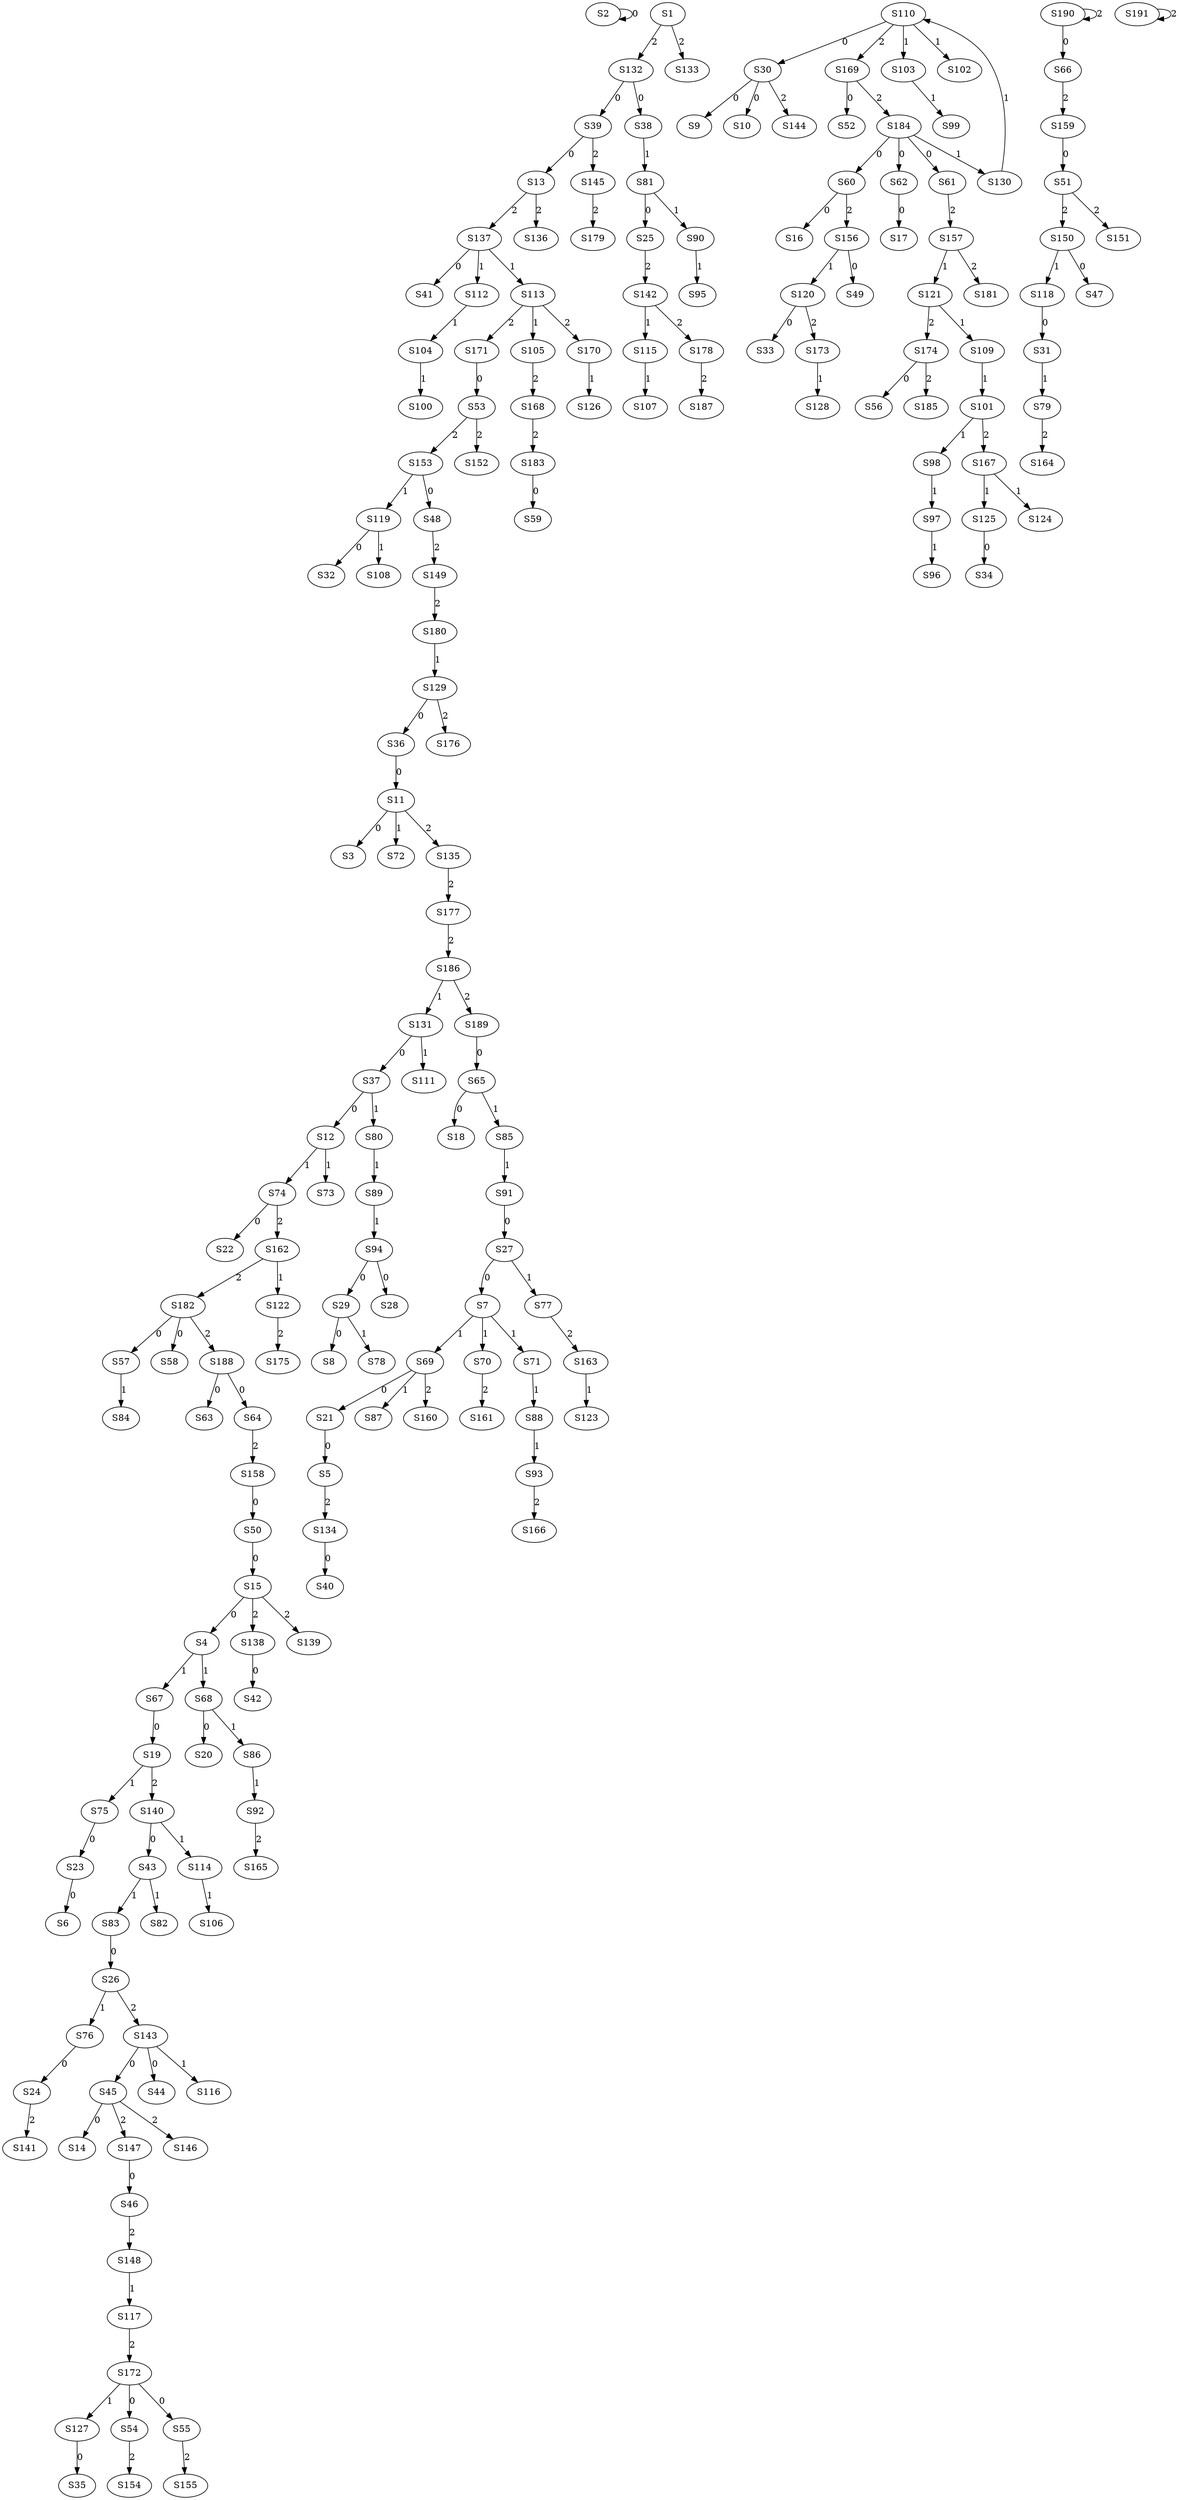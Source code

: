strict digraph {
	S2 -> S2 [ label = 0 ];
	S11 -> S3 [ label = 0 ];
	S15 -> S4 [ label = 0 ];
	S21 -> S5 [ label = 0 ];
	S23 -> S6 [ label = 0 ];
	S27 -> S7 [ label = 0 ];
	S29 -> S8 [ label = 0 ];
	S30 -> S9 [ label = 0 ];
	S30 -> S10 [ label = 0 ];
	S36 -> S11 [ label = 0 ];
	S37 -> S12 [ label = 0 ];
	S39 -> S13 [ label = 0 ];
	S45 -> S14 [ label = 0 ];
	S50 -> S15 [ label = 0 ];
	S60 -> S16 [ label = 0 ];
	S62 -> S17 [ label = 0 ];
	S65 -> S18 [ label = 0 ];
	S67 -> S19 [ label = 0 ];
	S68 -> S20 [ label = 0 ];
	S69 -> S21 [ label = 0 ];
	S74 -> S22 [ label = 0 ];
	S75 -> S23 [ label = 0 ];
	S76 -> S24 [ label = 0 ];
	S81 -> S25 [ label = 0 ];
	S83 -> S26 [ label = 0 ];
	S91 -> S27 [ label = 0 ];
	S94 -> S28 [ label = 0 ];
	S94 -> S29 [ label = 0 ];
	S110 -> S30 [ label = 0 ];
	S118 -> S31 [ label = 0 ];
	S119 -> S32 [ label = 0 ];
	S120 -> S33 [ label = 0 ];
	S125 -> S34 [ label = 0 ];
	S127 -> S35 [ label = 0 ];
	S129 -> S36 [ label = 0 ];
	S131 -> S37 [ label = 0 ];
	S132 -> S38 [ label = 0 ];
	S132 -> S39 [ label = 0 ];
	S134 -> S40 [ label = 0 ];
	S137 -> S41 [ label = 0 ];
	S138 -> S42 [ label = 0 ];
	S140 -> S43 [ label = 0 ];
	S143 -> S44 [ label = 0 ];
	S143 -> S45 [ label = 0 ];
	S147 -> S46 [ label = 0 ];
	S150 -> S47 [ label = 0 ];
	S153 -> S48 [ label = 0 ];
	S156 -> S49 [ label = 0 ];
	S158 -> S50 [ label = 0 ];
	S159 -> S51 [ label = 0 ];
	S169 -> S52 [ label = 0 ];
	S171 -> S53 [ label = 0 ];
	S172 -> S54 [ label = 0 ];
	S172 -> S55 [ label = 0 ];
	S174 -> S56 [ label = 0 ];
	S182 -> S57 [ label = 0 ];
	S182 -> S58 [ label = 0 ];
	S183 -> S59 [ label = 0 ];
	S184 -> S60 [ label = 0 ];
	S184 -> S61 [ label = 0 ];
	S184 -> S62 [ label = 0 ];
	S188 -> S63 [ label = 0 ];
	S188 -> S64 [ label = 0 ];
	S189 -> S65 [ label = 0 ];
	S190 -> S66 [ label = 0 ];
	S4 -> S67 [ label = 1 ];
	S4 -> S68 [ label = 1 ];
	S7 -> S69 [ label = 1 ];
	S7 -> S70 [ label = 1 ];
	S7 -> S71 [ label = 1 ];
	S11 -> S72 [ label = 1 ];
	S12 -> S73 [ label = 1 ];
	S12 -> S74 [ label = 1 ];
	S19 -> S75 [ label = 1 ];
	S26 -> S76 [ label = 1 ];
	S27 -> S77 [ label = 1 ];
	S29 -> S78 [ label = 1 ];
	S31 -> S79 [ label = 1 ];
	S37 -> S80 [ label = 1 ];
	S38 -> S81 [ label = 1 ];
	S43 -> S82 [ label = 1 ];
	S43 -> S83 [ label = 1 ];
	S57 -> S84 [ label = 1 ];
	S65 -> S85 [ label = 1 ];
	S68 -> S86 [ label = 1 ];
	S69 -> S87 [ label = 1 ];
	S71 -> S88 [ label = 1 ];
	S80 -> S89 [ label = 1 ];
	S81 -> S90 [ label = 1 ];
	S85 -> S91 [ label = 1 ];
	S86 -> S92 [ label = 1 ];
	S88 -> S93 [ label = 1 ];
	S89 -> S94 [ label = 1 ];
	S90 -> S95 [ label = 1 ];
	S97 -> S96 [ label = 1 ];
	S98 -> S97 [ label = 1 ];
	S101 -> S98 [ label = 1 ];
	S103 -> S99 [ label = 1 ];
	S104 -> S100 [ label = 1 ];
	S109 -> S101 [ label = 1 ];
	S110 -> S102 [ label = 1 ];
	S110 -> S103 [ label = 1 ];
	S112 -> S104 [ label = 1 ];
	S113 -> S105 [ label = 1 ];
	S114 -> S106 [ label = 1 ];
	S115 -> S107 [ label = 1 ];
	S119 -> S108 [ label = 1 ];
	S121 -> S109 [ label = 1 ];
	S130 -> S110 [ label = 1 ];
	S131 -> S111 [ label = 1 ];
	S137 -> S112 [ label = 1 ];
	S137 -> S113 [ label = 1 ];
	S140 -> S114 [ label = 1 ];
	S142 -> S115 [ label = 1 ];
	S143 -> S116 [ label = 1 ];
	S148 -> S117 [ label = 1 ];
	S150 -> S118 [ label = 1 ];
	S153 -> S119 [ label = 1 ];
	S156 -> S120 [ label = 1 ];
	S157 -> S121 [ label = 1 ];
	S162 -> S122 [ label = 1 ];
	S163 -> S123 [ label = 1 ];
	S167 -> S124 [ label = 1 ];
	S167 -> S125 [ label = 1 ];
	S170 -> S126 [ label = 1 ];
	S172 -> S127 [ label = 1 ];
	S173 -> S128 [ label = 1 ];
	S180 -> S129 [ label = 1 ];
	S184 -> S130 [ label = 1 ];
	S186 -> S131 [ label = 1 ];
	S1 -> S132 [ label = 2 ];
	S1 -> S133 [ label = 2 ];
	S5 -> S134 [ label = 2 ];
	S11 -> S135 [ label = 2 ];
	S13 -> S136 [ label = 2 ];
	S13 -> S137 [ label = 2 ];
	S15 -> S138 [ label = 2 ];
	S15 -> S139 [ label = 2 ];
	S19 -> S140 [ label = 2 ];
	S24 -> S141 [ label = 2 ];
	S25 -> S142 [ label = 2 ];
	S26 -> S143 [ label = 2 ];
	S30 -> S144 [ label = 2 ];
	S39 -> S145 [ label = 2 ];
	S45 -> S146 [ label = 2 ];
	S45 -> S147 [ label = 2 ];
	S46 -> S148 [ label = 2 ];
	S48 -> S149 [ label = 2 ];
	S51 -> S150 [ label = 2 ];
	S51 -> S151 [ label = 2 ];
	S53 -> S152 [ label = 2 ];
	S53 -> S153 [ label = 2 ];
	S54 -> S154 [ label = 2 ];
	S55 -> S155 [ label = 2 ];
	S60 -> S156 [ label = 2 ];
	S61 -> S157 [ label = 2 ];
	S64 -> S158 [ label = 2 ];
	S66 -> S159 [ label = 2 ];
	S69 -> S160 [ label = 2 ];
	S70 -> S161 [ label = 2 ];
	S74 -> S162 [ label = 2 ];
	S77 -> S163 [ label = 2 ];
	S79 -> S164 [ label = 2 ];
	S92 -> S165 [ label = 2 ];
	S93 -> S166 [ label = 2 ];
	S101 -> S167 [ label = 2 ];
	S105 -> S168 [ label = 2 ];
	S110 -> S169 [ label = 2 ];
	S113 -> S170 [ label = 2 ];
	S113 -> S171 [ label = 2 ];
	S117 -> S172 [ label = 2 ];
	S120 -> S173 [ label = 2 ];
	S121 -> S174 [ label = 2 ];
	S122 -> S175 [ label = 2 ];
	S129 -> S176 [ label = 2 ];
	S135 -> S177 [ label = 2 ];
	S142 -> S178 [ label = 2 ];
	S145 -> S179 [ label = 2 ];
	S149 -> S180 [ label = 2 ];
	S157 -> S181 [ label = 2 ];
	S162 -> S182 [ label = 2 ];
	S168 -> S183 [ label = 2 ];
	S169 -> S184 [ label = 2 ];
	S174 -> S185 [ label = 2 ];
	S177 -> S186 [ label = 2 ];
	S178 -> S187 [ label = 2 ];
	S182 -> S188 [ label = 2 ];
	S186 -> S189 [ label = 2 ];
	S190 -> S190 [ label = 2 ];
	S191 -> S191 [ label = 2 ];
}